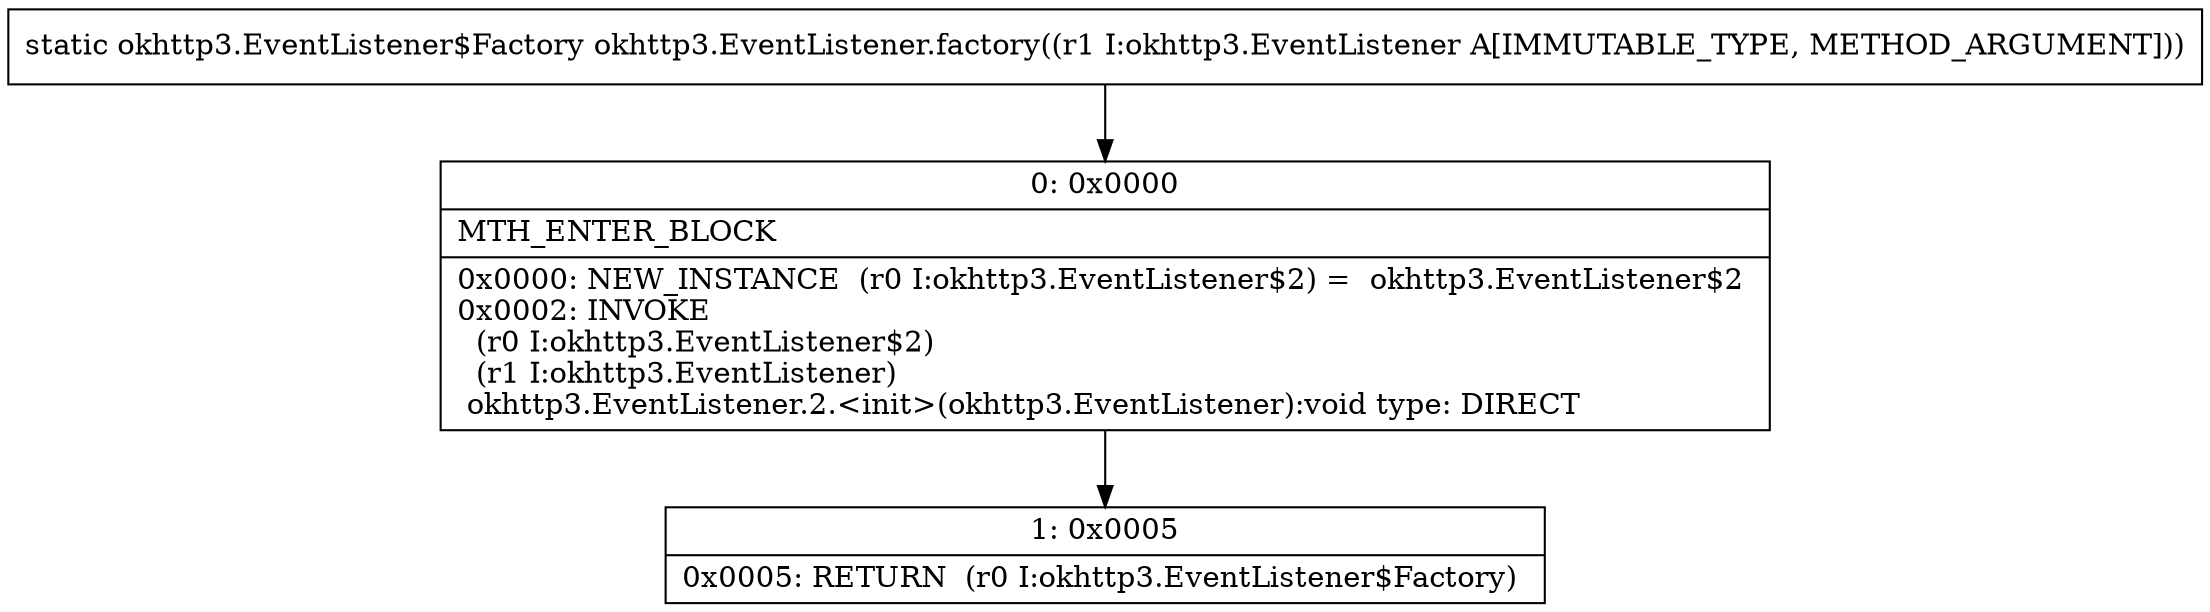 digraph "CFG forokhttp3.EventListener.factory(Lokhttp3\/EventListener;)Lokhttp3\/EventListener$Factory;" {
Node_0 [shape=record,label="{0\:\ 0x0000|MTH_ENTER_BLOCK\l|0x0000: NEW_INSTANCE  (r0 I:okhttp3.EventListener$2) =  okhttp3.EventListener$2 \l0x0002: INVOKE  \l  (r0 I:okhttp3.EventListener$2)\l  (r1 I:okhttp3.EventListener)\l okhttp3.EventListener.2.\<init\>(okhttp3.EventListener):void type: DIRECT \l}"];
Node_1 [shape=record,label="{1\:\ 0x0005|0x0005: RETURN  (r0 I:okhttp3.EventListener$Factory) \l}"];
MethodNode[shape=record,label="{static okhttp3.EventListener$Factory okhttp3.EventListener.factory((r1 I:okhttp3.EventListener A[IMMUTABLE_TYPE, METHOD_ARGUMENT])) }"];
MethodNode -> Node_0;
Node_0 -> Node_1;
}

